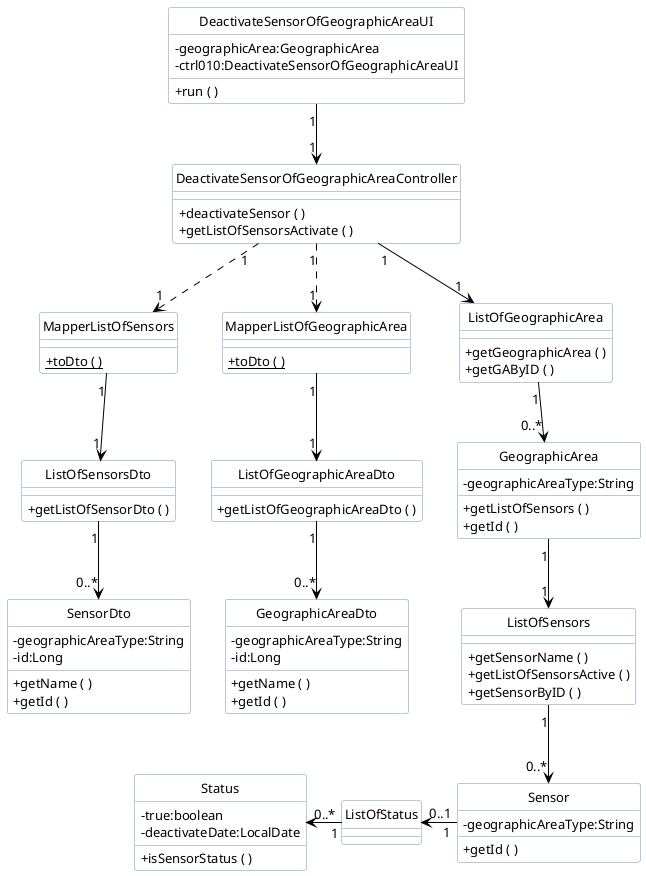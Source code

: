 @startuml

skinparam class {
    HeaderBackgroundColor #DAE8FC
	BackgroundColor White
	ArrowColor black
	BorderColor 6C8EBF
	FontSize 15
	headerFontColor 6C8EBF
	style Frame
	FontName Arial Rounded MT Bold
	}

hide circle

skinparam classAttributeIconSize 0

skinparam classAttributeFontSize 13

skinparam shadowing false

skinparam defaultFontName Segoe UI

class DeactivateSensorOfGeographicAreaUI
class DeactivateSensorOfGeographicAreaController
class GeographicArea
class ListOfSensors
class Sensor
class MapperListOfSensors
class MapperListOfGeographicArea
class ListOfSensorsDto
class SensorDto
class GeographicAreaDto
class ListOfGeographicAreaDto
class ListOfStatus
Class Status


DeactivateSensorOfGeographicAreaUI "1" --> "1" DeactivateSensorOfGeographicAreaController
DeactivateSensorOfGeographicAreaController "1" --> "1" ListOfGeographicArea
DeactivateSensorOfGeographicAreaController "1" ..> "1" MapperListOfGeographicArea
DeactivateSensorOfGeographicAreaController "1" ..> "1" MapperListOfSensors
MapperListOfGeographicArea "1" --> "1" ListOfGeographicAreaDto
MapperListOfSensors "1" --> "1" ListOfSensorsDto
ListOfGeographicAreaDto "1" --> "0..*" GeographicAreaDto
ListOfSensorsDto "1" --> "0..*" SensorDto

ListOfGeographicArea "1"  -->  "0..*" GeographicArea
GeographicArea "1" --> "1" ListOfSensors
ListOfSensors "1" --> "0..*" Sensor
Sensor "    1" -left-> "0..1" ListOfStatus

ListOfStatus "     1" -left-> "0..*" Status



DeactivateSensorOfGeographicAreaUI : - geographicArea:GeographicArea
DeactivateSensorOfGeographicAreaUI : - ctrl010:DeactivateSensorOfGeographicAreaUI
DeactivateSensorOfGeographicAreaUI : + run ( )

DeactivateSensorOfGeographicAreaController : + deactivateSensor ( )
DeactivateSensorOfGeographicAreaController : + getListOfSensorsActivate ( )

MapperListOfSensors : + {static} toDto ( )

MapperListOfGeographicArea : + {static} toDto ( )

ListOfGeographicAreaDto : + getListOfGeographicAreaDto ( )
ListOfSensorsDto : + getListOfSensorDto ( )

SensorDto : - geographicAreaType:String
SensorDto : - id:Long
SensorDto : + getName ( )
SensorDto : + getId ( )

GeographicAreaDto : - geographicAreaType:String
GeographicAreaDto : - id:Long
GeographicAreaDto : + getName ( )
GeographicAreaDto : + getId ( )

ListOfGeographicArea : +getGeographicArea ( )
ListOfGeographicArea : + getGAByID ( )

GeographicArea : - geographicAreaType:String
GeographicArea : + getListOfSensors ( )
GeographicArea : + getId ( )

ListOfSensors : + getSensorName ( )
ListOfSensors : + getListOfSensorsActive ( )
ListOfSensors : + getSensorByID ( )

Sensor : - geographicAreaType:String
Sensor : + getId ( )

Status : - true:boolean
Status : - deactivateDate:LocalDate
Status : + isSensorStatus ( )

@enduml